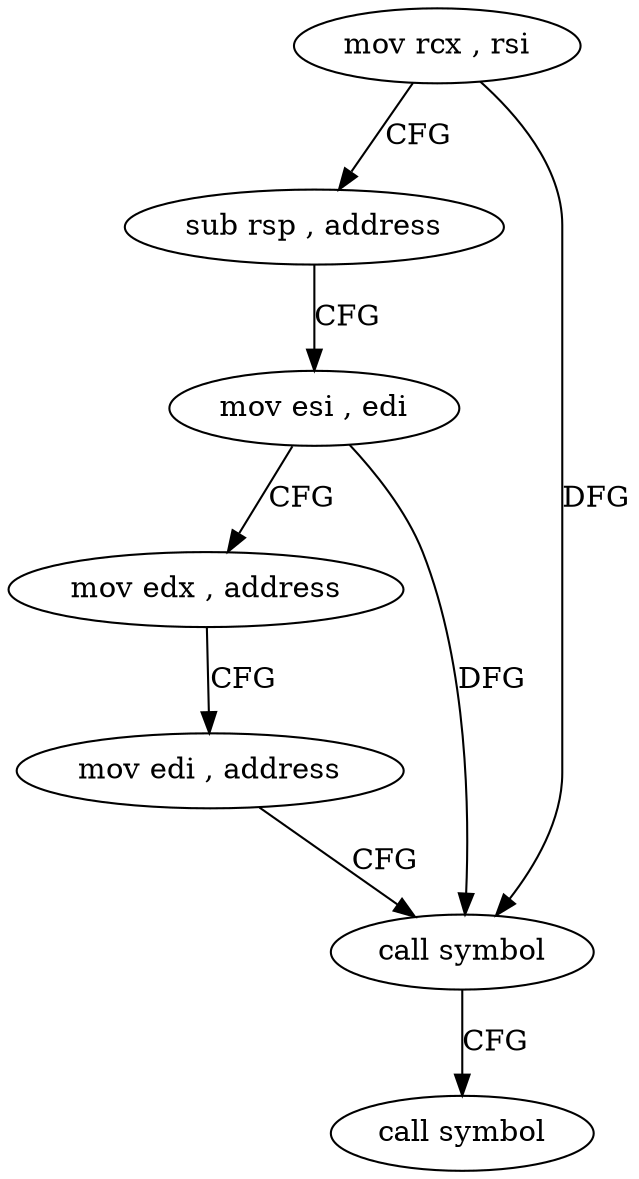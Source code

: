 digraph "func" {
"4234736" [label = "mov rcx , rsi" ]
"4234739" [label = "sub rsp , address" ]
"4234743" [label = "mov esi , edi" ]
"4234745" [label = "mov edx , address" ]
"4234750" [label = "mov edi , address" ]
"4234755" [label = "call symbol" ]
"4234760" [label = "call symbol" ]
"4234736" -> "4234739" [ label = "CFG" ]
"4234736" -> "4234755" [ label = "DFG" ]
"4234739" -> "4234743" [ label = "CFG" ]
"4234743" -> "4234745" [ label = "CFG" ]
"4234743" -> "4234755" [ label = "DFG" ]
"4234745" -> "4234750" [ label = "CFG" ]
"4234750" -> "4234755" [ label = "CFG" ]
"4234755" -> "4234760" [ label = "CFG" ]
}
